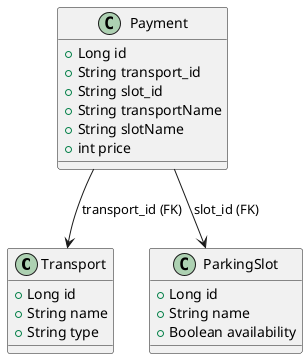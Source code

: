 @startuml

class Transport {
  +Long id
  +String name
  +String type
}

class ParkingSlot {
  +Long id
  +String name
  +Boolean availability
}

class Payment {
  +Long id
  +String transport_id
  +String slot_id
  +String transportName
  +String slotName
  +int price
}

Payment --> Transport : transport_id (FK)
Payment --> ParkingSlot : slot_id (FK)

@enduml
